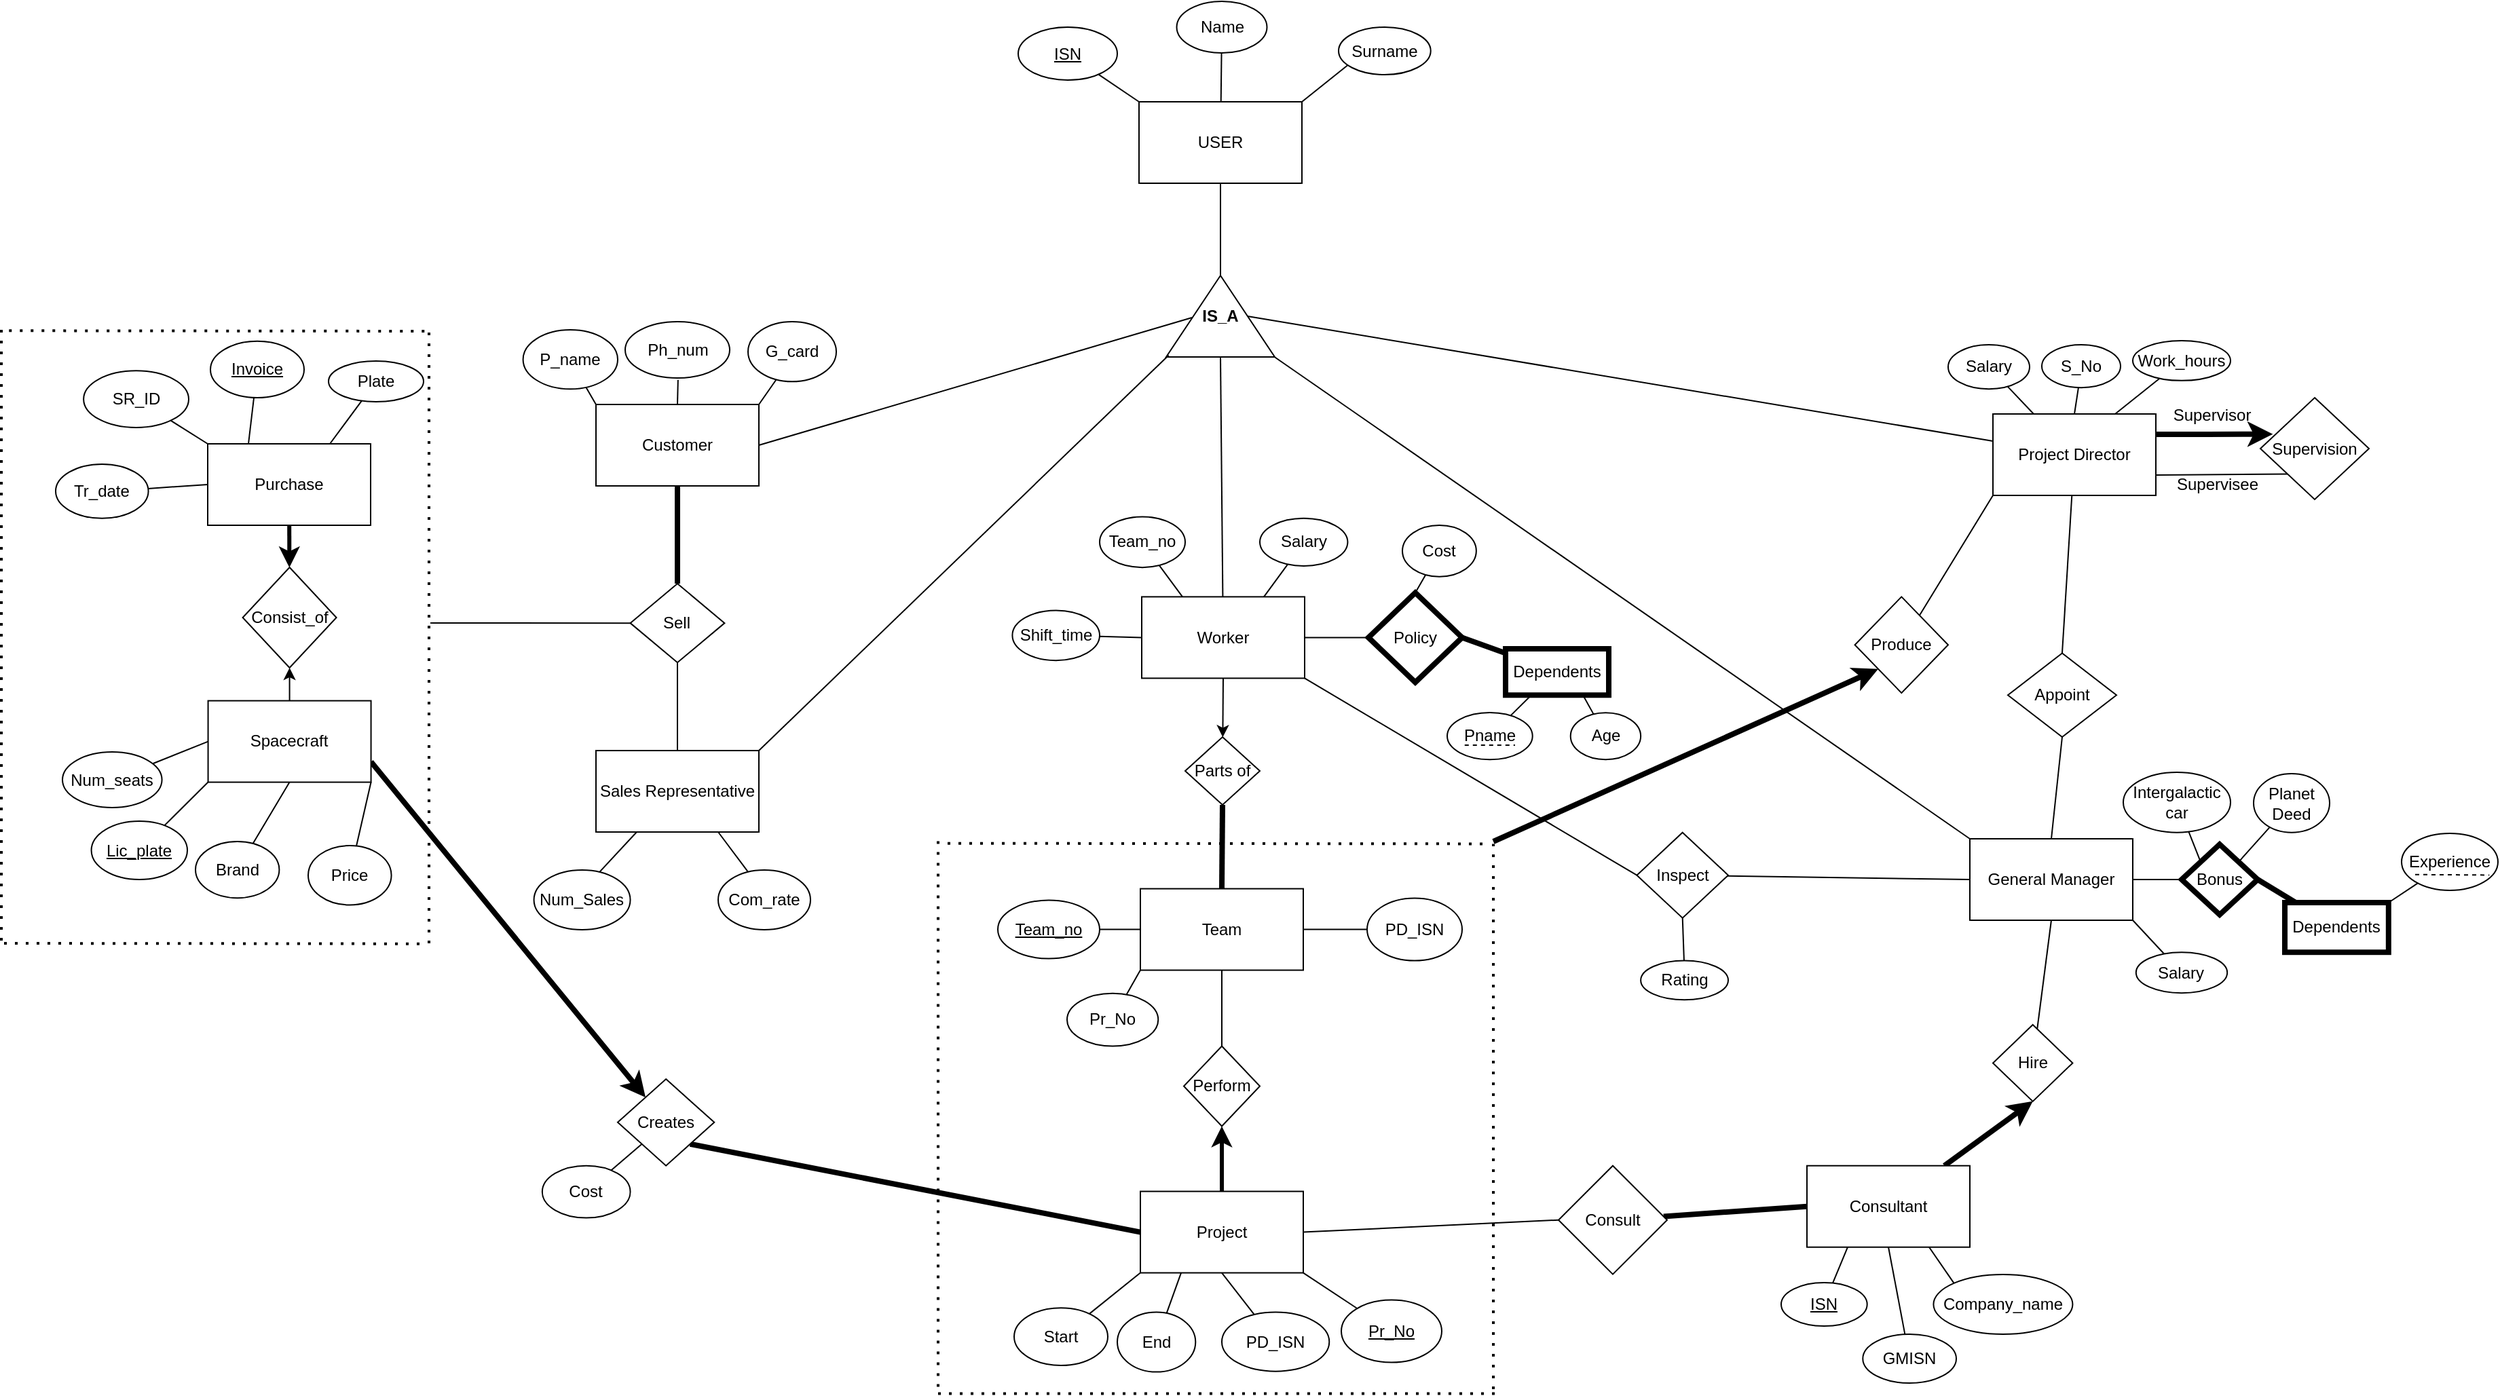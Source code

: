 <mxfile version="14.9.6" type="device"><diagram id="mPQ7LGg-Q8wZxhxOkspK" name="Page-1"><mxGraphModel dx="1824" dy="592" grid="0" gridSize="10" guides="1" tooltips="1" connect="1" arrows="1" fold="1" page="0" pageScale="1" pageWidth="827" pageHeight="1169" math="0" shadow="0"><root><mxCell id="0"/><mxCell id="1" parent="0"/><mxCell id="OyfGsNeWqDpduJHWEN2L-2" style="rounded=0;orthogonalLoop=1;jettySize=auto;html=1;endArrow=none;endFill=0;" parent="1" source="OyfGsNeWqDpduJHWEN2L-1" target="0O87JUbQiZst-aWx9hJk-29" edge="1"><mxGeometry relative="1" as="geometry"><mxPoint x="418" y="111.0" as="targetPoint"/></mxGeometry></mxCell><mxCell id="0O87JUbQiZst-aWx9hJk-27" style="edgeStyle=none;rounded=0;orthogonalLoop=1;jettySize=auto;html=1;exitX=0;exitY=0;exitDx=0;exitDy=0;endArrow=none;endFill=0;strokeWidth=1;" parent="1" source="OyfGsNeWqDpduJHWEN2L-1" target="0O87JUbQiZst-aWx9hJk-28" edge="1"><mxGeometry relative="1" as="geometry"><mxPoint x="316" y="119" as="targetPoint"/></mxGeometry></mxCell><mxCell id="OyfGsNeWqDpduJHWEN2L-1" value="USER" style="rounded=0;whiteSpace=wrap;html=1;" parent="1" vertex="1"><mxGeometry x="358" y="154" width="120" height="60" as="geometry"/></mxCell><mxCell id="OyfGsNeWqDpduJHWEN2L-5" style="rounded=0;orthogonalLoop=1;jettySize=auto;html=1;entryX=1;entryY=0;entryDx=0;entryDy=0;endArrow=none;endFill=0;" parent="1" target="OyfGsNeWqDpduJHWEN2L-1" edge="1"><mxGeometry relative="1" as="geometry"><mxPoint x="518" y="122" as="sourcePoint"/></mxGeometry></mxCell><mxCell id="OyfGsNeWqDpduJHWEN2L-12" value="" style="edgeStyle=none;rounded=0;orthogonalLoop=1;jettySize=auto;html=1;endArrow=none;endFill=0;" parent="1" source="OyfGsNeWqDpduJHWEN2L-10" target="OyfGsNeWqDpduJHWEN2L-1" edge="1"><mxGeometry relative="1" as="geometry"/></mxCell><mxCell id="OyfGsNeWqDpduJHWEN2L-60" style="edgeStyle=none;rounded=0;orthogonalLoop=1;jettySize=auto;html=1;exitX=0;exitY=0.5;exitDx=0;exitDy=0;endArrow=none;endFill=0;" parent="1" source="OyfGsNeWqDpduJHWEN2L-10" target="OyfGsNeWqDpduJHWEN2L-61" edge="1"><mxGeometry relative="1" as="geometry"><mxPoint x="418.429" y="695.857" as="targetPoint"/></mxGeometry></mxCell><mxCell id="OyfGsNeWqDpduJHWEN2L-65" style="edgeStyle=none;rounded=0;orthogonalLoop=1;jettySize=auto;html=1;exitX=0.5;exitY=1;exitDx=0;exitDy=0;endArrow=none;endFill=0;" parent="1" source="OyfGsNeWqDpduJHWEN2L-10" target="OyfGsNeWqDpduJHWEN2L-66" edge="1"><mxGeometry relative="1" as="geometry"><mxPoint x="982.143" y="417.0" as="targetPoint"/></mxGeometry></mxCell><mxCell id="OyfGsNeWqDpduJHWEN2L-10" value="&lt;div&gt;&lt;b&gt;IS_A&lt;/b&gt;&lt;/div&gt;" style="triangle;whiteSpace=wrap;html=1;direction=north;align=center;" parent="1" vertex="1"><mxGeometry x="378" y="282" width="80" height="60" as="geometry"/></mxCell><mxCell id="OyfGsNeWqDpduJHWEN2L-11" style="edgeStyle=none;rounded=0;orthogonalLoop=1;jettySize=auto;html=1;exitX=0;exitY=0.5;exitDx=0;exitDy=0;entryX=0;entryY=0.25;entryDx=0;entryDy=0;endArrow=none;endFill=0;" parent="1" source="OyfGsNeWqDpduJHWEN2L-10" target="OyfGsNeWqDpduJHWEN2L-10" edge="1"><mxGeometry relative="1" as="geometry"/></mxCell><mxCell id="OyfGsNeWqDpduJHWEN2L-13" value="" style="endArrow=none;html=1;exitX=1;exitY=0.5;exitDx=0;exitDy=0;" parent="1" source="OyfGsNeWqDpduJHWEN2L-15" edge="1"><mxGeometry width="50" height="50" relative="1" as="geometry"><mxPoint x="75" y="405" as="sourcePoint"/><mxPoint x="397" y="313" as="targetPoint"/></mxGeometry></mxCell><mxCell id="OyfGsNeWqDpduJHWEN2L-21" style="edgeStyle=none;rounded=0;orthogonalLoop=1;jettySize=auto;html=1;exitX=0;exitY=0;exitDx=0;exitDy=0;endArrow=none;endFill=0;" parent="1" source="OyfGsNeWqDpduJHWEN2L-15" target="OyfGsNeWqDpduJHWEN2L-22" edge="1"><mxGeometry relative="1" as="geometry"><mxPoint x="-88.714" y="340.714" as="targetPoint"/></mxGeometry></mxCell><mxCell id="OyfGsNeWqDpduJHWEN2L-23" style="edgeStyle=none;rounded=0;orthogonalLoop=1;jettySize=auto;html=1;exitX=0.5;exitY=1;exitDx=0;exitDy=0;endArrow=none;endFill=0;strokeWidth=4;" parent="1" source="OyfGsNeWqDpduJHWEN2L-15" target="OyfGsNeWqDpduJHWEN2L-24" edge="1"><mxGeometry relative="1" as="geometry"><mxPoint x="18.429" y="549.857" as="targetPoint"/></mxGeometry></mxCell><mxCell id="0O87JUbQiZst-aWx9hJk-35" style="edgeStyle=none;rounded=0;orthogonalLoop=1;jettySize=auto;html=1;exitX=0.5;exitY=0;exitDx=0;exitDy=0;endArrow=none;endFill=0;strokeWidth=1;" parent="1" source="OyfGsNeWqDpduJHWEN2L-15" edge="1"><mxGeometry relative="1" as="geometry"><mxPoint x="18.429" y="358.857" as="targetPoint"/></mxGeometry></mxCell><mxCell id="0O87JUbQiZst-aWx9hJk-37" style="edgeStyle=none;rounded=0;orthogonalLoop=1;jettySize=auto;html=1;exitX=1;exitY=0;exitDx=0;exitDy=0;entryX=0.327;entryY=0.952;entryDx=0;entryDy=0;entryPerimeter=0;endArrow=none;endFill=0;strokeWidth=1;" parent="1" source="OyfGsNeWqDpduJHWEN2L-15" target="OyfGsNeWqDpduJHWEN2L-18" edge="1"><mxGeometry relative="1" as="geometry"/></mxCell><mxCell id="OyfGsNeWqDpduJHWEN2L-15" value="Customer" style="rounded=0;whiteSpace=wrap;html=1;" parent="1" vertex="1"><mxGeometry x="-42" y="377" width="120" height="60" as="geometry"/></mxCell><mxCell id="OyfGsNeWqDpduJHWEN2L-18" value="G_card" style="ellipse;whiteSpace=wrap;html=1;" parent="1" vertex="1"><mxGeometry x="70" y="316" width="65" height="44.14" as="geometry"/></mxCell><mxCell id="OyfGsNeWqDpduJHWEN2L-20" value="Ph_num" style="ellipse;whiteSpace=wrap;html=1;" parent="1" vertex="1"><mxGeometry x="-20.5" y="316" width="77" height="41.56" as="geometry"/></mxCell><mxCell id="OyfGsNeWqDpduJHWEN2L-22" value="P_name" style="ellipse;whiteSpace=wrap;html=1;" parent="1" vertex="1"><mxGeometry x="-95.71" y="322" width="69.71" height="43.65" as="geometry"/></mxCell><mxCell id="OyfGsNeWqDpduJHWEN2L-25" style="edgeStyle=none;rounded=0;orthogonalLoop=1;jettySize=auto;html=1;exitX=0.5;exitY=1;exitDx=0;exitDy=0;endArrow=none;endFill=0;" parent="1" source="OyfGsNeWqDpduJHWEN2L-24" target="OyfGsNeWqDpduJHWEN2L-26" edge="1"><mxGeometry relative="1" as="geometry"><mxPoint x="18.429" y="645.857" as="targetPoint"/></mxGeometry></mxCell><mxCell id="OyfGsNeWqDpduJHWEN2L-28" style="edgeStyle=none;rounded=0;orthogonalLoop=1;jettySize=auto;html=1;exitX=0;exitY=0.5;exitDx=0;exitDy=0;endArrow=none;endFill=0;" parent="1" source="OyfGsNeWqDpduJHWEN2L-24" edge="1"><mxGeometry relative="1" as="geometry"><mxPoint x="-164" y="538" as="targetPoint"/></mxGeometry></mxCell><mxCell id="OyfGsNeWqDpduJHWEN2L-24" value="Sell" style="rhombus;whiteSpace=wrap;html=1;" parent="1" vertex="1"><mxGeometry x="-16.72" y="509" width="69.43" height="58.14" as="geometry"/></mxCell><mxCell id="OyfGsNeWqDpduJHWEN2L-27" style="edgeStyle=none;rounded=0;orthogonalLoop=1;jettySize=auto;html=1;exitX=1;exitY=0;exitDx=0;exitDy=0;entryX=0.021;entryY=0.023;entryDx=0;entryDy=0;entryPerimeter=0;endArrow=none;endFill=0;" parent="1" source="OyfGsNeWqDpduJHWEN2L-26" target="OyfGsNeWqDpduJHWEN2L-10" edge="1"><mxGeometry relative="1" as="geometry"/></mxCell><mxCell id="0O87JUbQiZst-aWx9hJk-24" style="edgeStyle=none;rounded=0;orthogonalLoop=1;jettySize=auto;html=1;exitX=0.25;exitY=1;exitDx=0;exitDy=0;entryX=0.67;entryY=0.052;entryDx=0;entryDy=0;entryPerimeter=0;endArrow=none;endFill=0;strokeWidth=1;" parent="1" source="OyfGsNeWqDpduJHWEN2L-26" target="OyfGsNeWqDpduJHWEN2L-57" edge="1"><mxGeometry relative="1" as="geometry"/></mxCell><mxCell id="0O87JUbQiZst-aWx9hJk-25" style="edgeStyle=none;rounded=0;orthogonalLoop=1;jettySize=auto;html=1;exitX=0.75;exitY=1;exitDx=0;exitDy=0;entryX=0.334;entryY=0.052;entryDx=0;entryDy=0;entryPerimeter=0;endArrow=none;endFill=0;strokeWidth=1;" parent="1" source="OyfGsNeWqDpduJHWEN2L-26" target="OyfGsNeWqDpduJHWEN2L-59" edge="1"><mxGeometry relative="1" as="geometry"/></mxCell><mxCell id="OyfGsNeWqDpduJHWEN2L-26" value="Sales Representative" style="rounded=0;whiteSpace=wrap;html=1;" parent="1" vertex="1"><mxGeometry x="-42.001" y="631.997" width="120" height="60" as="geometry"/></mxCell><mxCell id="OyfGsNeWqDpduJHWEN2L-30" style="edgeStyle=none;rounded=0;orthogonalLoop=1;jettySize=auto;html=1;endArrow=classic;endFill=1;strokeWidth=3;" parent="1" source="OyfGsNeWqDpduJHWEN2L-29" target="OyfGsNeWqDpduJHWEN2L-31" edge="1"><mxGeometry relative="1" as="geometry"><mxPoint x="-268" y="546.429" as="targetPoint"/></mxGeometry></mxCell><mxCell id="OyfGsNeWqDpduJHWEN2L-42" style="edgeStyle=none;rounded=0;orthogonalLoop=1;jettySize=auto;html=1;exitX=0;exitY=0.5;exitDx=0;exitDy=0;endArrow=none;endFill=0;" parent="1" source="OyfGsNeWqDpduJHWEN2L-29" target="OyfGsNeWqDpduJHWEN2L-43" edge="1"><mxGeometry relative="1" as="geometry"><mxPoint x="-382.286" y="435.857" as="targetPoint"/></mxGeometry></mxCell><mxCell id="OyfGsNeWqDpduJHWEN2L-44" style="edgeStyle=none;rounded=0;orthogonalLoop=1;jettySize=auto;html=1;exitX=0;exitY=0;exitDx=0;exitDy=0;endArrow=none;endFill=0;" parent="1" source="OyfGsNeWqDpduJHWEN2L-29" target="OyfGsNeWqDpduJHWEN2L-45" edge="1"><mxGeometry relative="1" as="geometry"><mxPoint x="-359.429" y="392.143" as="targetPoint"/></mxGeometry></mxCell><mxCell id="OyfGsNeWqDpduJHWEN2L-46" style="edgeStyle=none;rounded=0;orthogonalLoop=1;jettySize=auto;html=1;exitX=0.25;exitY=0;exitDx=0;exitDy=0;endArrow=none;endFill=0;" parent="1" source="OyfGsNeWqDpduJHWEN2L-29" target="OyfGsNeWqDpduJHWEN2L-47" edge="1"><mxGeometry relative="1" as="geometry"><mxPoint x="-297.714" y="370.429" as="targetPoint"/></mxGeometry></mxCell><mxCell id="OyfGsNeWqDpduJHWEN2L-48" style="edgeStyle=none;rounded=0;orthogonalLoop=1;jettySize=auto;html=1;exitX=0.75;exitY=0;exitDx=0;exitDy=0;endArrow=none;endFill=0;" parent="1" source="OyfGsNeWqDpduJHWEN2L-29" target="OyfGsNeWqDpduJHWEN2L-49" edge="1"><mxGeometry relative="1" as="geometry"><mxPoint x="-220.0" y="373.857" as="targetPoint"/></mxGeometry></mxCell><mxCell id="OyfGsNeWqDpduJHWEN2L-29" value="Purchase" style="rounded=0;whiteSpace=wrap;html=1;" parent="1" vertex="1"><mxGeometry x="-328" y="406" width="120" height="60" as="geometry"/></mxCell><mxCell id="OyfGsNeWqDpduJHWEN2L-32" style="edgeStyle=none;rounded=0;orthogonalLoop=1;jettySize=auto;html=1;exitX=0.5;exitY=1;exitDx=0;exitDy=0;endArrow=none;endFill=0;startArrow=classic;startFill=1;" parent="1" source="OyfGsNeWqDpduJHWEN2L-31" target="OyfGsNeWqDpduJHWEN2L-33" edge="1"><mxGeometry relative="1" as="geometry"><mxPoint x="-267.714" y="625.286" as="targetPoint"/></mxGeometry></mxCell><mxCell id="OyfGsNeWqDpduJHWEN2L-31" value="Consist_of" style="rhombus;whiteSpace=wrap;html=1;" parent="1" vertex="1"><mxGeometry x="-302.21" y="497" width="69" height="74" as="geometry"/></mxCell><mxCell id="OyfGsNeWqDpduJHWEN2L-34" style="edgeStyle=none;rounded=0;orthogonalLoop=1;jettySize=auto;html=1;exitX=0;exitY=1;exitDx=0;exitDy=0;endArrow=none;endFill=0;" parent="1" source="OyfGsNeWqDpduJHWEN2L-33" target="OyfGsNeWqDpduJHWEN2L-35" edge="1"><mxGeometry relative="1" as="geometry"><mxPoint x="-353.714" y="687.0" as="targetPoint"/></mxGeometry></mxCell><mxCell id="OyfGsNeWqDpduJHWEN2L-36" style="edgeStyle=none;rounded=0;orthogonalLoop=1;jettySize=auto;html=1;exitX=0.5;exitY=1;exitDx=0;exitDy=0;endArrow=none;endFill=0;" parent="1" source="OyfGsNeWqDpduJHWEN2L-33" target="OyfGsNeWqDpduJHWEN2L-37" edge="1"><mxGeometry relative="1" as="geometry"><mxPoint x="-267.714" y="723.571" as="targetPoint"/></mxGeometry></mxCell><mxCell id="OyfGsNeWqDpduJHWEN2L-38" style="edgeStyle=none;rounded=0;orthogonalLoop=1;jettySize=auto;html=1;exitX=1;exitY=1;exitDx=0;exitDy=0;endArrow=none;endFill=0;" parent="1" source="OyfGsNeWqDpduJHWEN2L-33" target="OyfGsNeWqDpduJHWEN2L-39" edge="1"><mxGeometry relative="1" as="geometry"><mxPoint x="-174.286" y="708.714" as="targetPoint"/></mxGeometry></mxCell><mxCell id="OyfGsNeWqDpduJHWEN2L-40" style="edgeStyle=none;rounded=0;orthogonalLoop=1;jettySize=auto;html=1;exitX=0;exitY=0.5;exitDx=0;exitDy=0;endArrow=none;endFill=0;" parent="1" source="OyfGsNeWqDpduJHWEN2L-33" target="OyfGsNeWqDpduJHWEN2L-41" edge="1"><mxGeometry relative="1" as="geometry"><mxPoint x="-380.0" y="649.286" as="targetPoint"/></mxGeometry></mxCell><mxCell id="OyfGsNeWqDpduJHWEN2L-111" style="edgeStyle=none;rounded=0;orthogonalLoop=1;jettySize=auto;html=1;exitX=1;exitY=0.75;exitDx=0;exitDy=0;endArrow=classic;endFill=1;strokeWidth=4;" parent="1" source="OyfGsNeWqDpduJHWEN2L-33" target="OyfGsNeWqDpduJHWEN2L-112" edge="1"><mxGeometry relative="1" as="geometry"><mxPoint x="14.143" y="922.143" as="targetPoint"/></mxGeometry></mxCell><mxCell id="OyfGsNeWqDpduJHWEN2L-33" value="Spacecraft" style="rounded=0;whiteSpace=wrap;html=1;" parent="1" vertex="1"><mxGeometry x="-327.714" y="595.286" width="120" height="60" as="geometry"/></mxCell><mxCell id="OyfGsNeWqDpduJHWEN2L-35" value="&lt;u&gt;Lic_plate&lt;/u&gt;" style="ellipse;whiteSpace=wrap;html=1;" parent="1" vertex="1"><mxGeometry x="-413.71" y="684" width="70.71" height="43" as="geometry"/></mxCell><mxCell id="OyfGsNeWqDpduJHWEN2L-37" value="Brand" style="ellipse;whiteSpace=wrap;html=1;" parent="1" vertex="1"><mxGeometry x="-337" y="699" width="61.71" height="41.57" as="geometry"/></mxCell><mxCell id="OyfGsNeWqDpduJHWEN2L-39" value="Price" style="ellipse;whiteSpace=wrap;html=1;" parent="1" vertex="1"><mxGeometry x="-254" y="702" width="61.29" height="43.71" as="geometry"/></mxCell><mxCell id="OyfGsNeWqDpduJHWEN2L-41" value="Num_seats" style="ellipse;whiteSpace=wrap;html=1;" parent="1" vertex="1"><mxGeometry x="-435" y="633" width="73.29" height="41" as="geometry"/></mxCell><mxCell id="OyfGsNeWqDpduJHWEN2L-43" value="Tr_date" style="ellipse;whiteSpace=wrap;html=1;" parent="1" vertex="1"><mxGeometry x="-440" y="421" width="68.29" height="39.86" as="geometry"/></mxCell><mxCell id="OyfGsNeWqDpduJHWEN2L-45" value="SR_ID" style="ellipse;whiteSpace=wrap;html=1;" parent="1" vertex="1"><mxGeometry x="-419.43" y="352.14" width="77.43" height="41.86" as="geometry"/></mxCell><mxCell id="OyfGsNeWqDpduJHWEN2L-47" value="&lt;u&gt;Invoice&lt;/u&gt;" style="ellipse;whiteSpace=wrap;html=1;" parent="1" vertex="1"><mxGeometry x="-326" y="330.43" width="69" height="41.57" as="geometry"/></mxCell><mxCell id="OyfGsNeWqDpduJHWEN2L-49" value="Plate" style="ellipse;whiteSpace=wrap;html=1;" parent="1" vertex="1"><mxGeometry x="-239" y="345" width="70" height="30" as="geometry"/></mxCell><mxCell id="OyfGsNeWqDpduJHWEN2L-50" value="" style="endArrow=none;dashed=1;html=1;dashPattern=1 3;strokeWidth=2;" parent="1" edge="1"><mxGeometry width="50" height="50" relative="1" as="geometry"><mxPoint x="-474.36" y="322.64" as="sourcePoint"/><mxPoint x="-163" y="323" as="targetPoint"/></mxGeometry></mxCell><mxCell id="OyfGsNeWqDpduJHWEN2L-51" value="" style="endArrow=none;dashed=1;html=1;dashPattern=1 3;strokeWidth=2;" parent="1" edge="1"><mxGeometry width="50" height="50" relative="1" as="geometry"><mxPoint x="-165" y="774" as="sourcePoint"/><mxPoint x="-165" y="324" as="targetPoint"/></mxGeometry></mxCell><mxCell id="OyfGsNeWqDpduJHWEN2L-53" value="" style="endArrow=none;dashed=1;html=1;dashPattern=1 3;strokeWidth=2;" parent="1" edge="1"><mxGeometry width="50" height="50" relative="1" as="geometry"><mxPoint x="-480" y="772" as="sourcePoint"/><mxPoint x="-480" y="322" as="targetPoint"/></mxGeometry></mxCell><mxCell id="OyfGsNeWqDpduJHWEN2L-54" value="" style="endArrow=none;dashed=1;html=1;dashPattern=1 3;strokeWidth=2;" parent="1" edge="1"><mxGeometry width="50" height="50" relative="1" as="geometry"><mxPoint x="-478.0" y="774.0" as="sourcePoint"/><mxPoint x="-166.64" y="774.36" as="targetPoint"/></mxGeometry></mxCell><mxCell id="OyfGsNeWqDpduJHWEN2L-57" value="Num_Sales" style="ellipse;whiteSpace=wrap;html=1;" parent="1" vertex="1"><mxGeometry x="-87.72" y="720" width="71" height="44" as="geometry"/></mxCell><mxCell id="OyfGsNeWqDpduJHWEN2L-59" value="Com_rate" style="ellipse;whiteSpace=wrap;html=1;" parent="1" vertex="1"><mxGeometry x="48" y="720" width="68" height="44" as="geometry"/></mxCell><mxCell id="OyfGsNeWqDpduJHWEN2L-105" style="edgeStyle=none;rounded=0;orthogonalLoop=1;jettySize=auto;html=1;exitX=0.75;exitY=0;exitDx=0;exitDy=0;endArrow=none;endFill=0;strokeWidth=1;" parent="1" source="OyfGsNeWqDpduJHWEN2L-61" target="OyfGsNeWqDpduJHWEN2L-106" edge="1"><mxGeometry relative="1" as="geometry"><mxPoint x="482.714" y="471.857" as="targetPoint"/></mxGeometry></mxCell><mxCell id="OyfGsNeWqDpduJHWEN2L-107" style="edgeStyle=none;rounded=0;orthogonalLoop=1;jettySize=auto;html=1;exitX=0.25;exitY=0;exitDx=0;exitDy=0;endArrow=none;endFill=0;strokeWidth=1;" parent="1" source="OyfGsNeWqDpduJHWEN2L-61" target="OyfGsNeWqDpduJHWEN2L-108" edge="1"><mxGeometry relative="1" as="geometry"><mxPoint x="365.0" y="486.714" as="targetPoint"/></mxGeometry></mxCell><mxCell id="OyfGsNeWqDpduJHWEN2L-109" style="edgeStyle=none;rounded=0;orthogonalLoop=1;jettySize=auto;html=1;exitX=0;exitY=0.5;exitDx=0;exitDy=0;endArrow=none;endFill=0;strokeWidth=1;" parent="1" source="OyfGsNeWqDpduJHWEN2L-61" target="OyfGsNeWqDpduJHWEN2L-110" edge="1"><mxGeometry relative="1" as="geometry"><mxPoint x="322.714" y="548.143" as="targetPoint"/></mxGeometry></mxCell><mxCell id="OyfGsNeWqDpduJHWEN2L-123" style="edgeStyle=none;rounded=0;orthogonalLoop=1;jettySize=auto;html=1;exitX=0.5;exitY=1;exitDx=0;exitDy=0;startArrow=none;startFill=0;endArrow=classic;endFill=1;strokeWidth=1;" parent="1" source="OyfGsNeWqDpduJHWEN2L-61" target="OyfGsNeWqDpduJHWEN2L-124" edge="1"><mxGeometry relative="1" as="geometry"><mxPoint x="420" y="633" as="targetPoint"/></mxGeometry></mxCell><mxCell id="0O87JUbQiZst-aWx9hJk-9" style="rounded=0;orthogonalLoop=1;jettySize=auto;html=1;exitX=1;exitY=1;exitDx=0;exitDy=0;entryX=0;entryY=0.5;entryDx=0;entryDy=0;endArrow=none;endFill=0;strokeWidth=1;" parent="1" source="OyfGsNeWqDpduJHWEN2L-61" target="OyfGsNeWqDpduJHWEN2L-100" edge="1"><mxGeometry relative="1" as="geometry"/></mxCell><mxCell id="OyfGsNeWqDpduJHWEN2L-61" value="Worker" style="rounded=0;whiteSpace=wrap;html=1;" parent="1" vertex="1"><mxGeometry x="359.999" y="518.707" width="120" height="60" as="geometry"/></mxCell><mxCell id="OyfGsNeWqDpduJHWEN2L-63" style="edgeStyle=none;rounded=0;orthogonalLoop=1;jettySize=auto;html=1;entryX=0.021;entryY=0.023;entryDx=0;entryDy=0;entryPerimeter=0;endArrow=none;endFill=0;exitX=0;exitY=0;exitDx=0;exitDy=0;" parent="1" source="OyfGsNeWqDpduJHWEN2L-64" edge="1"><mxGeometry relative="1" as="geometry"><mxPoint x="781" y="632.12" as="sourcePoint"/><mxPoint x="458.0" y="342.12" as="targetPoint"/></mxGeometry></mxCell><mxCell id="OyfGsNeWqDpduJHWEN2L-99" style="edgeStyle=none;rounded=0;orthogonalLoop=1;jettySize=auto;html=1;exitX=0;exitY=0.5;exitDx=0;exitDy=0;endArrow=none;endFill=0;strokeWidth=1;" parent="1" source="OyfGsNeWqDpduJHWEN2L-64" target="OyfGsNeWqDpduJHWEN2L-100" edge="1"><mxGeometry relative="1" as="geometry"><mxPoint x="631.286" y="629.571" as="targetPoint"/></mxGeometry></mxCell><mxCell id="OyfGsNeWqDpduJHWEN2L-116" style="edgeStyle=none;rounded=0;orthogonalLoop=1;jettySize=auto;html=1;exitX=0.5;exitY=1;exitDx=0;exitDy=0;endArrow=none;endFill=0;strokeWidth=1;" parent="1" source="OyfGsNeWqDpduJHWEN2L-64" target="OyfGsNeWqDpduJHWEN2L-117" edge="1"><mxGeometry relative="1" as="geometry"><mxPoint x="972.714" y="925.571" as="targetPoint"/></mxGeometry></mxCell><mxCell id="h0tGNFmAtTkJfipnSAh3-10" style="edgeStyle=none;rounded=0;orthogonalLoop=1;jettySize=auto;html=1;exitX=1;exitY=0.5;exitDx=0;exitDy=0;endArrow=none;endFill=0;" parent="1" source="OyfGsNeWqDpduJHWEN2L-64" target="h0tGNFmAtTkJfipnSAh3-11" edge="1"><mxGeometry relative="1" as="geometry"><mxPoint x="1125.6" y="727" as="targetPoint"/></mxGeometry></mxCell><mxCell id="h0tGNFmAtTkJfipnSAh3-22" style="edgeStyle=none;rounded=0;orthogonalLoop=1;jettySize=auto;html=1;exitX=1;exitY=1;exitDx=0;exitDy=0;endArrow=none;endFill=0;strokeWidth=1;" parent="1" source="OyfGsNeWqDpduJHWEN2L-64" target="h0tGNFmAtTkJfipnSAh3-23" edge="1"><mxGeometry relative="1" as="geometry"><mxPoint x="1103.2" y="792.2" as="targetPoint"/></mxGeometry></mxCell><mxCell id="OyfGsNeWqDpduJHWEN2L-64" value="General Manager" style="rounded=0;whiteSpace=wrap;html=1;" parent="1" vertex="1"><mxGeometry x="970" y="697" width="120" height="60" as="geometry"/></mxCell><mxCell id="OyfGsNeWqDpduJHWEN2L-96" style="edgeStyle=none;rounded=0;orthogonalLoop=1;jettySize=auto;html=1;exitX=0;exitY=1;exitDx=0;exitDy=0;endArrow=none;endFill=0;strokeWidth=1;" parent="1" source="OyfGsNeWqDpduJHWEN2L-66" target="OyfGsNeWqDpduJHWEN2L-97" edge="1"><mxGeometry relative="1" as="geometry"><mxPoint x="898.714" y="530.143" as="targetPoint"/></mxGeometry></mxCell><mxCell id="0O87JUbQiZst-aWx9hJk-1" style="edgeStyle=orthogonalEdgeStyle;rounded=0;orthogonalLoop=1;jettySize=auto;html=1;exitX=1;exitY=0.25;exitDx=0;exitDy=0;strokeWidth=4;entryX=0.115;entryY=0.358;entryDx=0;entryDy=0;entryPerimeter=0;" parent="1" source="OyfGsNeWqDpduJHWEN2L-66" target="0O87JUbQiZst-aWx9hJk-3" edge="1"><mxGeometry relative="1" as="geometry"><mxPoint x="1071.0" y="400.0" as="targetPoint"/></mxGeometry></mxCell><mxCell id="h0tGNFmAtTkJfipnSAh3-1" style="rounded=0;orthogonalLoop=1;jettySize=auto;html=1;exitX=0.25;exitY=0;exitDx=0;exitDy=0;endArrow=none;endFill=0;" parent="1" source="OyfGsNeWqDpduJHWEN2L-66" target="h0tGNFmAtTkJfipnSAh3-2" edge="1"><mxGeometry relative="1" as="geometry"><mxPoint x="984.8" y="336.2" as="targetPoint"/></mxGeometry></mxCell><mxCell id="h0tGNFmAtTkJfipnSAh3-3" style="edgeStyle=none;rounded=0;orthogonalLoop=1;jettySize=auto;html=1;exitX=0.75;exitY=0;exitDx=0;exitDy=0;endArrow=none;endFill=0;" parent="1" source="OyfGsNeWqDpduJHWEN2L-66" target="h0tGNFmAtTkJfipnSAh3-4" edge="1"><mxGeometry relative="1" as="geometry"><mxPoint x="1100.8" y="353.0" as="targetPoint"/></mxGeometry></mxCell><mxCell id="h0tGNFmAtTkJfipnSAh3-5" style="edgeStyle=none;rounded=0;orthogonalLoop=1;jettySize=auto;html=1;exitX=0.5;exitY=0;exitDx=0;exitDy=0;endArrow=none;endFill=0;" parent="1" source="OyfGsNeWqDpduJHWEN2L-66" target="h0tGNFmAtTkJfipnSAh3-6" edge="1"><mxGeometry relative="1" as="geometry"><mxPoint x="1047" y="355.4" as="targetPoint"/></mxGeometry></mxCell><mxCell id="OyfGsNeWqDpduJHWEN2L-66" value="Project Director" style="rounded=0;whiteSpace=wrap;html=1;" parent="1" vertex="1"><mxGeometry x="987.003" y="384.0" width="120" height="60" as="geometry"/></mxCell><mxCell id="OyfGsNeWqDpduJHWEN2L-69" style="edgeStyle=none;rounded=0;orthogonalLoop=1;jettySize=auto;html=1;exitX=0.5;exitY=0;exitDx=0;exitDy=0;endArrow=none;endFill=0;" parent="1" source="OyfGsNeWqDpduJHWEN2L-68" target="OyfGsNeWqDpduJHWEN2L-66" edge="1"><mxGeometry relative="1" as="geometry"/></mxCell><mxCell id="OyfGsNeWqDpduJHWEN2L-136" style="edgeStyle=none;rounded=0;orthogonalLoop=1;jettySize=auto;html=1;exitX=0.5;exitY=1;exitDx=0;exitDy=0;entryX=0.5;entryY=0;entryDx=0;entryDy=0;startArrow=none;startFill=0;endArrow=none;endFill=0;strokeWidth=1;" parent="1" source="OyfGsNeWqDpduJHWEN2L-68" target="OyfGsNeWqDpduJHWEN2L-64" edge="1"><mxGeometry relative="1" as="geometry"/></mxCell><mxCell id="OyfGsNeWqDpduJHWEN2L-68" value="Appoint" style="rhombus;whiteSpace=wrap;html=1;rotation=0;" parent="1" vertex="1"><mxGeometry x="998" y="560.29" width="80" height="61.71" as="geometry"/></mxCell><mxCell id="OyfGsNeWqDpduJHWEN2L-72" style="edgeStyle=none;rounded=0;orthogonalLoop=1;jettySize=auto;html=1;exitX=0.5;exitY=1;exitDx=0;exitDy=0;endArrow=none;endFill=0;" parent="1" source="OyfGsNeWqDpduJHWEN2L-71" target="OyfGsNeWqDpduJHWEN2L-73" edge="1"><mxGeometry relative="1" as="geometry"><mxPoint x="419" y="887.78" as="targetPoint"/></mxGeometry></mxCell><mxCell id="OyfGsNeWqDpduJHWEN2L-76" style="edgeStyle=none;rounded=0;orthogonalLoop=1;jettySize=auto;html=1;exitX=0;exitY=0.5;exitDx=0;exitDy=0;endArrow=none;endFill=0;" parent="1" source="OyfGsNeWqDpduJHWEN2L-71" target="OyfGsNeWqDpduJHWEN2L-77" edge="1"><mxGeometry relative="1" as="geometry"><mxPoint x="293" y="764.78" as="targetPoint"/></mxGeometry></mxCell><mxCell id="OyfGsNeWqDpduJHWEN2L-78" style="edgeStyle=none;rounded=0;orthogonalLoop=1;jettySize=auto;html=1;exitX=1;exitY=0.5;exitDx=0;exitDy=0;endArrow=none;endFill=0;strokeWidth=1;" parent="1" source="OyfGsNeWqDpduJHWEN2L-71" target="OyfGsNeWqDpduJHWEN2L-79" edge="1"><mxGeometry relative="1" as="geometry"><mxPoint x="535.0" y="764.447" as="targetPoint"/></mxGeometry></mxCell><mxCell id="OyfGsNeWqDpduJHWEN2L-89" style="edgeStyle=none;rounded=0;orthogonalLoop=1;jettySize=auto;html=1;exitX=0;exitY=1;exitDx=0;exitDy=0;endArrow=none;endFill=0;strokeWidth=1;" parent="1" source="OyfGsNeWqDpduJHWEN2L-71" target="OyfGsNeWqDpduJHWEN2L-90" edge="1"><mxGeometry relative="1" as="geometry"><mxPoint x="332.857" y="834.637" as="targetPoint"/></mxGeometry></mxCell><mxCell id="OyfGsNeWqDpduJHWEN2L-71" value="Team" style="rounded=0;whiteSpace=wrap;html=1;" parent="1" vertex="1"><mxGeometry x="358.997" y="733.784" width="120" height="60" as="geometry"/></mxCell><mxCell id="OyfGsNeWqDpduJHWEN2L-74" style="edgeStyle=none;rounded=0;orthogonalLoop=1;jettySize=auto;html=1;exitX=0.5;exitY=1;exitDx=0;exitDy=0;endArrow=none;endFill=0;strokeWidth=3;startArrow=classic;startFill=1;" parent="1" source="OyfGsNeWqDpduJHWEN2L-73" target="OyfGsNeWqDpduJHWEN2L-75" edge="1"><mxGeometry relative="1" as="geometry"><mxPoint x="419" y="964.78" as="targetPoint"/></mxGeometry></mxCell><mxCell id="OyfGsNeWqDpduJHWEN2L-73" value="Perform" style="rhombus;whiteSpace=wrap;html=1;strokeWidth=1;" parent="1" vertex="1"><mxGeometry x="391" y="849.78" width="56" height="59" as="geometry"/></mxCell><mxCell id="OyfGsNeWqDpduJHWEN2L-80" style="edgeStyle=none;rounded=0;orthogonalLoop=1;jettySize=auto;html=1;exitX=0;exitY=0;exitDx=0;exitDy=0;endArrow=none;endFill=0;strokeWidth=1;" parent="1" source="OyfGsNeWqDpduJHWEN2L-75" target="OyfGsNeWqDpduJHWEN2L-81" edge="1"><mxGeometry relative="1" as="geometry"><mxPoint x="532.333" y="1059.113" as="targetPoint"/></mxGeometry></mxCell><mxCell id="OyfGsNeWqDpduJHWEN2L-82" style="edgeStyle=none;rounded=0;orthogonalLoop=1;jettySize=auto;html=1;exitX=0.5;exitY=0;exitDx=0;exitDy=0;endArrow=none;endFill=0;strokeWidth=1;" parent="1" source="OyfGsNeWqDpduJHWEN2L-75" target="OyfGsNeWqDpduJHWEN2L-83" edge="1"><mxGeometry relative="1" as="geometry"><mxPoint x="419.143" y="1064.351" as="targetPoint"/></mxGeometry></mxCell><mxCell id="OyfGsNeWqDpduJHWEN2L-84" style="edgeStyle=none;rounded=0;orthogonalLoop=1;jettySize=auto;html=1;exitX=1;exitY=0;exitDx=0;exitDy=0;endArrow=none;endFill=0;strokeWidth=1;" parent="1" source="OyfGsNeWqDpduJHWEN2L-75" target="OyfGsNeWqDpduJHWEN2L-85" edge="1"><mxGeometry relative="1" as="geometry"><mxPoint x="326.0" y="1055.209" as="targetPoint"/></mxGeometry></mxCell><mxCell id="OyfGsNeWqDpduJHWEN2L-87" style="edgeStyle=none;rounded=0;orthogonalLoop=1;jettySize=auto;html=1;exitX=0.75;exitY=0;exitDx=0;exitDy=0;endArrow=none;endFill=0;strokeWidth=1;" parent="1" source="OyfGsNeWqDpduJHWEN2L-75" target="OyfGsNeWqDpduJHWEN2L-88" edge="1"><mxGeometry relative="1" as="geometry"><mxPoint x="377.429" y="1060.923" as="targetPoint"/></mxGeometry></mxCell><mxCell id="OyfGsNeWqDpduJHWEN2L-75" value="Project" style="rounded=0;whiteSpace=wrap;html=1;strokeWidth=1;direction=west;" parent="1" vertex="1"><mxGeometry x="359" y="956.78" width="120" height="60" as="geometry"/></mxCell><mxCell id="OyfGsNeWqDpduJHWEN2L-77" value="&lt;u&gt;Team_no&lt;/u&gt;" style="ellipse;whiteSpace=wrap;html=1;" parent="1" vertex="1"><mxGeometry x="254" y="742.28" width="75" height="43" as="geometry"/></mxCell><mxCell id="OyfGsNeWqDpduJHWEN2L-79" value="PD_ISN" style="ellipse;whiteSpace=wrap;html=1;strokeWidth=1;" parent="1" vertex="1"><mxGeometry x="526" y="740.78" width="70" height="46" as="geometry"/></mxCell><mxCell id="OyfGsNeWqDpduJHWEN2L-81" value="&lt;u&gt;Pr_No&lt;/u&gt;" style="ellipse;whiteSpace=wrap;html=1;strokeWidth=1;" parent="1" vertex="1"><mxGeometry x="507" y="1036.78" width="74" height="46" as="geometry"/></mxCell><mxCell id="OyfGsNeWqDpduJHWEN2L-83" value="PD_ISN" style="ellipse;whiteSpace=wrap;html=1;strokeWidth=1;" parent="1" vertex="1"><mxGeometry x="419" y="1045.78" width="79.14" height="43.57" as="geometry"/></mxCell><mxCell id="OyfGsNeWqDpduJHWEN2L-85" value="Start" style="ellipse;whiteSpace=wrap;html=1;strokeWidth=1;" parent="1" vertex="1"><mxGeometry x="266" y="1042.57" width="69" height="42.43" as="geometry"/></mxCell><mxCell id="OyfGsNeWqDpduJHWEN2L-88" value="End" style="ellipse;whiteSpace=wrap;html=1;strokeWidth=1;" parent="1" vertex="1"><mxGeometry x="342" y="1045.78" width="57.64" height="44" as="geometry"/></mxCell><mxCell id="OyfGsNeWqDpduJHWEN2L-90" value="Pr_No" style="ellipse;whiteSpace=wrap;html=1;strokeWidth=1;" parent="1" vertex="1"><mxGeometry x="305" y="810.92" width="67.14" height="38.86" as="geometry"/></mxCell><mxCell id="OyfGsNeWqDpduJHWEN2L-91" value="" style="endArrow=none;dashed=1;html=1;dashPattern=1 3;strokeWidth=2;" parent="1" edge="1"><mxGeometry width="50" height="50" relative="1" as="geometry"><mxPoint x="217" y="700.35" as="sourcePoint"/><mxPoint x="614.36" y="700.71" as="targetPoint"/></mxGeometry></mxCell><mxCell id="OyfGsNeWqDpduJHWEN2L-92" value="" style="endArrow=none;dashed=1;html=1;dashPattern=1 3;strokeWidth=2;" parent="1" edge="1"><mxGeometry width="50" height="50" relative="1" as="geometry"><mxPoint x="210" y="1105.78" as="sourcePoint"/><mxPoint x="621" y="1105.78" as="targetPoint"/></mxGeometry></mxCell><mxCell id="OyfGsNeWqDpduJHWEN2L-93" value="" style="endArrow=none;dashed=1;html=1;dashPattern=1 3;strokeWidth=2;" parent="1" edge="1"><mxGeometry width="50" height="50" relative="1" as="geometry"><mxPoint x="210" y="1100.78" as="sourcePoint"/><mxPoint x="210" y="696.0" as="targetPoint"/></mxGeometry></mxCell><mxCell id="OyfGsNeWqDpduJHWEN2L-94" value="" style="endArrow=none;dashed=1;html=1;dashPattern=1 3;strokeWidth=2;" parent="1" edge="1"><mxGeometry width="50" height="50" relative="1" as="geometry"><mxPoint x="619" y="1102.56" as="sourcePoint"/><mxPoint x="619" y="700.78" as="targetPoint"/></mxGeometry></mxCell><mxCell id="OyfGsNeWqDpduJHWEN2L-98" style="edgeStyle=none;rounded=0;orthogonalLoop=1;jettySize=auto;html=1;exitX=0;exitY=1;exitDx=0;exitDy=0;endArrow=none;endFill=0;strokeWidth=4;startArrow=classic;startFill=1;" parent="1" source="OyfGsNeWqDpduJHWEN2L-97" edge="1"><mxGeometry relative="1" as="geometry"><mxPoint x="619" y="699" as="targetPoint"/></mxGeometry></mxCell><mxCell id="OyfGsNeWqDpduJHWEN2L-97" value="Produce" style="rhombus;whiteSpace=wrap;html=1;strokeWidth=1;" parent="1" vertex="1"><mxGeometry x="885.29" y="518.71" width="68.71" height="70.86" as="geometry"/></mxCell><mxCell id="0O87JUbQiZst-aWx9hJk-10" style="edgeStyle=none;rounded=0;orthogonalLoop=1;jettySize=auto;html=1;exitX=0.5;exitY=1;exitDx=0;exitDy=0;endArrow=none;endFill=0;strokeWidth=1;" parent="1" source="OyfGsNeWqDpduJHWEN2L-100" target="0O87JUbQiZst-aWx9hJk-11" edge="1"><mxGeometry relative="1" as="geometry"><mxPoint x="758.429" y="782.857" as="targetPoint"/></mxGeometry></mxCell><mxCell id="OyfGsNeWqDpduJHWEN2L-100" value="Inspect" style="rhombus;whiteSpace=wrap;html=1;strokeWidth=1;" parent="1" vertex="1"><mxGeometry x="724.71" y="692.36" width="67.29" height="63" as="geometry"/></mxCell><mxCell id="OyfGsNeWqDpduJHWEN2L-106" value="Salary" style="ellipse;whiteSpace=wrap;html=1;strokeWidth=1;" parent="1" vertex="1"><mxGeometry x="447" y="460.86" width="64.71" height="35.14" as="geometry"/></mxCell><mxCell id="OyfGsNeWqDpduJHWEN2L-108" value="Team_no" style="ellipse;whiteSpace=wrap;html=1;strokeWidth=1;" parent="1" vertex="1"><mxGeometry x="329" y="459.78" width="63" height="37.29" as="geometry"/></mxCell><mxCell id="OyfGsNeWqDpduJHWEN2L-110" value="Shift_time" style="ellipse;whiteSpace=wrap;html=1;strokeWidth=1;" parent="1" vertex="1"><mxGeometry x="264.71" y="528.71" width="64.29" height="36.86" as="geometry"/></mxCell><mxCell id="OyfGsNeWqDpduJHWEN2L-113" style="edgeStyle=none;rounded=0;orthogonalLoop=1;jettySize=auto;html=1;exitX=1;exitY=1;exitDx=0;exitDy=0;entryX=1;entryY=0.5;entryDx=0;entryDy=0;endArrow=none;endFill=0;strokeWidth=4;" parent="1" source="OyfGsNeWqDpduJHWEN2L-112" target="OyfGsNeWqDpduJHWEN2L-75" edge="1"><mxGeometry relative="1" as="geometry"/></mxCell><mxCell id="OyfGsNeWqDpduJHWEN2L-114" style="edgeStyle=none;rounded=0;orthogonalLoop=1;jettySize=auto;html=1;exitX=0;exitY=1;exitDx=0;exitDy=0;endArrow=none;endFill=0;strokeWidth=1;" parent="1" source="OyfGsNeWqDpduJHWEN2L-112" target="OyfGsNeWqDpduJHWEN2L-115" edge="1"><mxGeometry relative="1" as="geometry"><mxPoint x="-49.857" y="988.429" as="targetPoint"/></mxGeometry></mxCell><mxCell id="OyfGsNeWqDpduJHWEN2L-112" value="Creates" style="rhombus;whiteSpace=wrap;html=1;strokeWidth=1;" parent="1" vertex="1"><mxGeometry x="-26" y="874" width="71.14" height="63.86" as="geometry"/></mxCell><mxCell id="OyfGsNeWqDpduJHWEN2L-115" value="Cost" style="ellipse;whiteSpace=wrap;html=1;strokeWidth=1;" parent="1" vertex="1"><mxGeometry x="-81.58" y="937.86" width="64.86" height="38.43" as="geometry"/></mxCell><mxCell id="OyfGsNeWqDpduJHWEN2L-118" style="edgeStyle=none;rounded=0;orthogonalLoop=1;jettySize=auto;html=1;exitX=0.5;exitY=1;exitDx=0;exitDy=0;endArrow=none;endFill=0;strokeWidth=4;startArrow=classic;startFill=1;" parent="1" source="OyfGsNeWqDpduJHWEN2L-117" target="OyfGsNeWqDpduJHWEN2L-119" edge="1"><mxGeometry relative="1" as="geometry"><mxPoint x="972.714" y="996.429" as="targetPoint"/></mxGeometry></mxCell><mxCell id="OyfGsNeWqDpduJHWEN2L-117" value="Hire" style="rhombus;whiteSpace=wrap;html=1;strokeWidth=1;" parent="1" vertex="1"><mxGeometry x="987" y="834" width="58.71" height="56.43" as="geometry"/></mxCell><mxCell id="OyfGsNeWqDpduJHWEN2L-120" style="edgeStyle=none;rounded=0;orthogonalLoop=1;jettySize=auto;html=1;exitX=0;exitY=0.5;exitDx=0;exitDy=0;endArrow=none;endFill=0;strokeWidth=4;" parent="1" source="OyfGsNeWqDpduJHWEN2L-119" target="OyfGsNeWqDpduJHWEN2L-121" edge="1"><mxGeometry relative="1" as="geometry"><mxPoint x="787.857" y="955.286" as="targetPoint"/></mxGeometry></mxCell><mxCell id="OyfGsNeWqDpduJHWEN2L-128" style="edgeStyle=none;rounded=0;orthogonalLoop=1;jettySize=auto;html=1;exitX=0.25;exitY=1;exitDx=0;exitDy=0;startArrow=none;startFill=0;endArrow=none;endFill=0;strokeWidth=1;" parent="1" source="OyfGsNeWqDpduJHWEN2L-119" target="OyfGsNeWqDpduJHWEN2L-130" edge="1"><mxGeometry relative="1" as="geometry"><mxPoint x="937.22" y="1053.4" as="targetPoint"/></mxGeometry></mxCell><mxCell id="0O87JUbQiZst-aWx9hJk-39" style="edgeStyle=none;rounded=0;orthogonalLoop=1;jettySize=auto;html=1;exitX=0.75;exitY=1;exitDx=0;exitDy=0;entryX=0;entryY=0;entryDx=0;entryDy=0;endArrow=none;endFill=0;strokeWidth=1;" parent="1" source="OyfGsNeWqDpduJHWEN2L-119" target="OyfGsNeWqDpduJHWEN2L-132" edge="1"><mxGeometry relative="1" as="geometry"/></mxCell><mxCell id="TJo-rOJaNLaRtQyRNlJu-1" style="rounded=0;orthogonalLoop=1;jettySize=auto;html=1;exitX=0.5;exitY=1;exitDx=0;exitDy=0;endArrow=none;endFill=0;" edge="1" parent="1" source="OyfGsNeWqDpduJHWEN2L-119" target="TJo-rOJaNLaRtQyRNlJu-2"><mxGeometry relative="1" as="geometry"><mxPoint x="910" y="1037.0" as="targetPoint"/></mxGeometry></mxCell><mxCell id="OyfGsNeWqDpduJHWEN2L-119" value="Consultant" style="rounded=0;whiteSpace=wrap;html=1;strokeWidth=1;" parent="1" vertex="1"><mxGeometry x="850.004" y="937.859" width="120" height="60" as="geometry"/></mxCell><mxCell id="OyfGsNeWqDpduJHWEN2L-122" style="edgeStyle=none;rounded=0;orthogonalLoop=1;jettySize=auto;html=1;exitX=0;exitY=0.5;exitDx=0;exitDy=0;endArrow=none;endFill=0;strokeWidth=1;entryX=0;entryY=0.5;entryDx=0;entryDy=0;" parent="1" source="OyfGsNeWqDpduJHWEN2L-121" target="OyfGsNeWqDpduJHWEN2L-75" edge="1"><mxGeometry relative="1" as="geometry"><mxPoint x="623.286" y="895.857" as="targetPoint"/></mxGeometry></mxCell><mxCell id="OyfGsNeWqDpduJHWEN2L-121" value="Consult" style="rhombus;whiteSpace=wrap;html=1;strokeWidth=1;" parent="1" vertex="1"><mxGeometry x="666.997" y="937.856" width="80" height="80" as="geometry"/></mxCell><mxCell id="OyfGsNeWqDpduJHWEN2L-125" style="edgeStyle=none;rounded=0;orthogonalLoop=1;jettySize=auto;html=1;exitX=0.5;exitY=1;exitDx=0;exitDy=0;entryX=0.5;entryY=0;entryDx=0;entryDy=0;startArrow=none;startFill=0;endArrow=none;endFill=0;strokeWidth=4;" parent="1" source="OyfGsNeWqDpduJHWEN2L-124" target="OyfGsNeWqDpduJHWEN2L-71" edge="1"><mxGeometry relative="1" as="geometry"/></mxCell><mxCell id="OyfGsNeWqDpduJHWEN2L-124" value="Parts of" style="rhombus;whiteSpace=wrap;html=1;strokeWidth=1;" parent="1" vertex="1"><mxGeometry x="392" y="622" width="55" height="50" as="geometry"/></mxCell><mxCell id="OyfGsNeWqDpduJHWEN2L-130" value="&lt;u&gt;ISN&lt;/u&gt;" style="ellipse;whiteSpace=wrap;html=1;strokeWidth=1;" parent="1" vertex="1"><mxGeometry x="831" y="1024" width="63.35" height="32" as="geometry"/></mxCell><mxCell id="OyfGsNeWqDpduJHWEN2L-132" value="Company_name" style="ellipse;whiteSpace=wrap;html=1;strokeWidth=1;" parent="1" vertex="1"><mxGeometry x="943.21" y="1018" width="102.5" height="44" as="geometry"/></mxCell><mxCell id="0O87JUbQiZst-aWx9hJk-3" value="Supervision" style="rhombus;whiteSpace=wrap;html=1;" parent="1" vertex="1"><mxGeometry x="1184" y="372" width="80" height="75" as="geometry"/></mxCell><mxCell id="0O87JUbQiZst-aWx9hJk-5" value="" style="endArrow=none;html=1;strokeWidth=1;entryX=1;entryY=0.75;entryDx=0;entryDy=0;exitX=0;exitY=1;exitDx=0;exitDy=0;endFill=0;" parent="1" source="0O87JUbQiZst-aWx9hJk-3" target="OyfGsNeWqDpduJHWEN2L-66" edge="1"><mxGeometry width="50" height="50" relative="1" as="geometry"><mxPoint x="1043" y="445" as="sourcePoint"/><mxPoint x="892" y="395" as="targetPoint"/></mxGeometry></mxCell><mxCell id="0O87JUbQiZst-aWx9hJk-6" value="Supervisor" style="text;html=1;align=center;verticalAlign=middle;resizable=0;points=[];autosize=1;strokeColor=none;" parent="1" vertex="1"><mxGeometry x="1114" y="376" width="68" height="18" as="geometry"/></mxCell><mxCell id="0O87JUbQiZst-aWx9hJk-7" value="Supervisee" style="text;html=1;align=center;verticalAlign=middle;resizable=0;points=[];autosize=1;strokeColor=none;" parent="1" vertex="1"><mxGeometry x="1117" y="427" width="70" height="18" as="geometry"/></mxCell><mxCell id="0O87JUbQiZst-aWx9hJk-11" value="Rating" style="ellipse;whiteSpace=wrap;html=1;" parent="1" vertex="1"><mxGeometry x="727.57" y="786.78" width="64.43" height="28.86" as="geometry"/></mxCell><mxCell id="0O87JUbQiZst-aWx9hJk-15" value="" style="edgeStyle=none;rounded=0;orthogonalLoop=1;jettySize=auto;html=1;endArrow=none;endFill=0;strokeWidth=1;" parent="1" source="0O87JUbQiZst-aWx9hJk-14" target="OyfGsNeWqDpduJHWEN2L-61" edge="1"><mxGeometry relative="1" as="geometry"/></mxCell><mxCell id="0O87JUbQiZst-aWx9hJk-16" style="edgeStyle=none;rounded=0;orthogonalLoop=1;jettySize=auto;html=1;exitX=0.5;exitY=0;exitDx=0;exitDy=0;endArrow=none;endFill=0;strokeWidth=1;" parent="1" source="0O87JUbQiZst-aWx9hJk-14" target="0O87JUbQiZst-aWx9hJk-17" edge="1"><mxGeometry relative="1" as="geometry"><mxPoint x="580.429" y="489.143" as="targetPoint"/></mxGeometry></mxCell><mxCell id="0O87JUbQiZst-aWx9hJk-18" style="edgeStyle=none;rounded=0;orthogonalLoop=1;jettySize=auto;html=1;exitX=1;exitY=0.5;exitDx=0;exitDy=0;endArrow=none;endFill=0;strokeWidth=4;" parent="1" source="0O87JUbQiZst-aWx9hJk-14" target="0O87JUbQiZst-aWx9hJk-19" edge="1"><mxGeometry relative="1" as="geometry"><mxPoint x="643.286" y="561.143" as="targetPoint"/></mxGeometry></mxCell><mxCell id="0O87JUbQiZst-aWx9hJk-14" value="Policy" style="rhombus;whiteSpace=wrap;html=1;strokeWidth=4;" parent="1" vertex="1"><mxGeometry x="527" y="515.71" width="69" height="66" as="geometry"/></mxCell><mxCell id="0O87JUbQiZst-aWx9hJk-17" value="Cost" style="ellipse;whiteSpace=wrap;html=1;" parent="1" vertex="1"><mxGeometry x="552" y="466" width="54.43" height="37.86" as="geometry"/></mxCell><mxCell id="0O87JUbQiZst-aWx9hJk-20" style="edgeStyle=none;rounded=0;orthogonalLoop=1;jettySize=auto;html=1;exitX=0.25;exitY=1;exitDx=0;exitDy=0;endArrow=none;endFill=0;strokeWidth=1;" parent="1" source="0O87JUbQiZst-aWx9hJk-19" target="0O87JUbQiZst-aWx9hJk-21" edge="1"><mxGeometry relative="1" as="geometry"><mxPoint x="634.143" y="627.429" as="targetPoint"/></mxGeometry></mxCell><mxCell id="0O87JUbQiZst-aWx9hJk-22" style="edgeStyle=none;rounded=0;orthogonalLoop=1;jettySize=auto;html=1;exitX=0.75;exitY=1;exitDx=0;exitDy=0;endArrow=none;endFill=0;strokeWidth=1;" parent="1" source="0O87JUbQiZst-aWx9hJk-19" target="0O87JUbQiZst-aWx9hJk-23" edge="1"><mxGeometry relative="1" as="geometry"><mxPoint x="707.286" y="611.429" as="targetPoint"/></mxGeometry></mxCell><mxCell id="0O87JUbQiZst-aWx9hJk-19" value="Dependents" style="rounded=0;whiteSpace=wrap;html=1;strokeWidth=4;" parent="1" vertex="1"><mxGeometry x="628" y="557" width="76" height="34.14" as="geometry"/></mxCell><mxCell id="0O87JUbQiZst-aWx9hJk-21" value="Pname" style="ellipse;whiteSpace=wrap;html=1;strokeWidth=1;" parent="1" vertex="1"><mxGeometry x="585" y="604" width="62.86" height="34.57" as="geometry"/></mxCell><mxCell id="0O87JUbQiZst-aWx9hJk-23" value="Age" style="ellipse;whiteSpace=wrap;html=1;strokeWidth=1;" parent="1" vertex="1"><mxGeometry x="675.86" y="604.14" width="51.71" height="34.43" as="geometry"/></mxCell><mxCell id="0O87JUbQiZst-aWx9hJk-26" value="" style="endArrow=none;dashed=1;html=1;strokeWidth=1;" parent="1" edge="1"><mxGeometry width="50" height="50" relative="1" as="geometry"><mxPoint x="597.89" y="628" as="sourcePoint"/><mxPoint x="634.96" y="628" as="targetPoint"/></mxGeometry></mxCell><mxCell id="0O87JUbQiZst-aWx9hJk-28" value="&lt;u&gt;ISN&lt;/u&gt;" style="ellipse;whiteSpace=wrap;html=1;strokeWidth=1;" parent="1" vertex="1"><mxGeometry x="269" y="99" width="73" height="39" as="geometry"/></mxCell><mxCell id="0O87JUbQiZst-aWx9hJk-29" value="Name" style="ellipse;whiteSpace=wrap;html=1;strokeWidth=1;" parent="1" vertex="1"><mxGeometry x="385.75" y="80" width="66.5" height="38" as="geometry"/></mxCell><mxCell id="0O87JUbQiZst-aWx9hJk-31" value="Surname" style="ellipse;whiteSpace=wrap;html=1;strokeWidth=1;" parent="1" vertex="1"><mxGeometry x="505" y="99" width="67.86" height="35" as="geometry"/></mxCell><mxCell id="0O87JUbQiZst-aWx9hJk-40" style="edgeStyle=none;rounded=0;orthogonalLoop=1;jettySize=auto;html=1;exitX=0.5;exitY=1;exitDx=0;exitDy=0;endArrow=none;endFill=0;strokeWidth=1;" parent="1" source="OyfGsNeWqDpduJHWEN2L-130" target="OyfGsNeWqDpduJHWEN2L-130" edge="1"><mxGeometry relative="1" as="geometry"/></mxCell><mxCell id="h0tGNFmAtTkJfipnSAh3-2" value="Salary" style="ellipse;whiteSpace=wrap;html=1;" parent="1" vertex="1"><mxGeometry x="954" y="333" width="60" height="32.65" as="geometry"/></mxCell><mxCell id="h0tGNFmAtTkJfipnSAh3-4" value="Work_hours" style="ellipse;whiteSpace=wrap;html=1;" parent="1" vertex="1"><mxGeometry x="1090" y="330" width="72" height="29.43" as="geometry"/></mxCell><mxCell id="h0tGNFmAtTkJfipnSAh3-6" value="S_No" style="ellipse;whiteSpace=wrap;html=1;" parent="1" vertex="1"><mxGeometry x="1023" y="333" width="58" height="31.6" as="geometry"/></mxCell><mxCell id="h0tGNFmAtTkJfipnSAh3-12" style="edgeStyle=none;rounded=0;orthogonalLoop=1;jettySize=auto;html=1;exitX=0;exitY=0;exitDx=0;exitDy=0;endArrow=none;endFill=0;" parent="1" source="h0tGNFmAtTkJfipnSAh3-11" target="h0tGNFmAtTkJfipnSAh3-14" edge="1"><mxGeometry relative="1" as="geometry"><mxPoint x="1111" y="685" as="targetPoint"/></mxGeometry></mxCell><mxCell id="h0tGNFmAtTkJfipnSAh3-13" style="edgeStyle=none;rounded=0;orthogonalLoop=1;jettySize=auto;html=1;exitX=1;exitY=0;exitDx=0;exitDy=0;endArrow=none;endFill=0;" parent="1" source="h0tGNFmAtTkJfipnSAh3-11" target="h0tGNFmAtTkJfipnSAh3-15" edge="1"><mxGeometry relative="1" as="geometry"><mxPoint x="1191" y="693" as="targetPoint"/></mxGeometry></mxCell><mxCell id="h0tGNFmAtTkJfipnSAh3-16" style="edgeStyle=none;rounded=0;orthogonalLoop=1;jettySize=auto;html=1;exitX=1;exitY=0.5;exitDx=0;exitDy=0;endArrow=none;endFill=0;strokeWidth=4;" parent="1" source="h0tGNFmAtTkJfipnSAh3-11" target="h0tGNFmAtTkJfipnSAh3-17" edge="1"><mxGeometry relative="1" as="geometry"><mxPoint x="1218.4" y="750.6" as="targetPoint"/></mxGeometry></mxCell><mxCell id="h0tGNFmAtTkJfipnSAh3-11" value="Bonus" style="rhombus;whiteSpace=wrap;html=1;strokeWidth=4;" parent="1" vertex="1"><mxGeometry x="1126" y="701.09" width="56" height="51.82" as="geometry"/></mxCell><mxCell id="h0tGNFmAtTkJfipnSAh3-14" value="Intergalactic&lt;br&gt;car" style="ellipse;whiteSpace=wrap;html=1;strokeWidth=1;" parent="1" vertex="1"><mxGeometry x="1083" y="648" width="79" height="44.36" as="geometry"/></mxCell><mxCell id="h0tGNFmAtTkJfipnSAh3-15" value="Planet Deed" style="ellipse;whiteSpace=wrap;html=1;strokeWidth=1;" parent="1" vertex="1"><mxGeometry x="1179" y="649" width="56" height="43.36" as="geometry"/></mxCell><mxCell id="h0tGNFmAtTkJfipnSAh3-18" style="edgeStyle=none;rounded=0;orthogonalLoop=1;jettySize=auto;html=1;exitX=1;exitY=0;exitDx=0;exitDy=0;endArrow=none;endFill=0;strokeWidth=1;" parent="1" source="h0tGNFmAtTkJfipnSAh3-17" target="h0tGNFmAtTkJfipnSAh3-19" edge="1"><mxGeometry relative="1" as="geometry"><mxPoint x="1300.0" y="721.8" as="targetPoint"/></mxGeometry></mxCell><mxCell id="h0tGNFmAtTkJfipnSAh3-17" value="Dependents" style="rounded=0;whiteSpace=wrap;html=1;strokeWidth=4;" parent="1" vertex="1"><mxGeometry x="1202" y="744" width="76.4" height="36.6" as="geometry"/></mxCell><mxCell id="h0tGNFmAtTkJfipnSAh3-19" value="Experience" style="ellipse;whiteSpace=wrap;html=1;strokeWidth=1;" parent="1" vertex="1"><mxGeometry x="1288" y="693" width="71" height="42" as="geometry"/></mxCell><mxCell id="h0tGNFmAtTkJfipnSAh3-23" value="Salary" style="ellipse;whiteSpace=wrap;html=1;strokeWidth=1;" parent="1" vertex="1"><mxGeometry x="1092.4" y="780.6" width="67.2" height="30" as="geometry"/></mxCell><mxCell id="h0tGNFmAtTkJfipnSAh3-24" value="" style="endArrow=none;dashed=1;html=1;strokeWidth=1;" parent="1" edge="1"><mxGeometry width="50" height="50" relative="1" as="geometry"><mxPoint x="1298.0" y="723.36" as="sourcePoint"/><mxPoint x="1352.6" y="723.72" as="targetPoint"/></mxGeometry></mxCell><mxCell id="TJo-rOJaNLaRtQyRNlJu-2" value="GMISN" style="ellipse;whiteSpace=wrap;html=1;" vertex="1" parent="1"><mxGeometry x="891.14" y="1062" width="68.86" height="36" as="geometry"/></mxCell><mxCell id="TJo-rOJaNLaRtQyRNlJu-3" style="edgeStyle=none;rounded=0;orthogonalLoop=1;jettySize=auto;html=1;exitX=1;exitY=1;exitDx=0;exitDy=0;endArrow=none;endFill=0;" edge="1" parent="1" source="TJo-rOJaNLaRtQyRNlJu-2" target="TJo-rOJaNLaRtQyRNlJu-2"><mxGeometry relative="1" as="geometry"/></mxCell></root></mxGraphModel></diagram></mxfile>